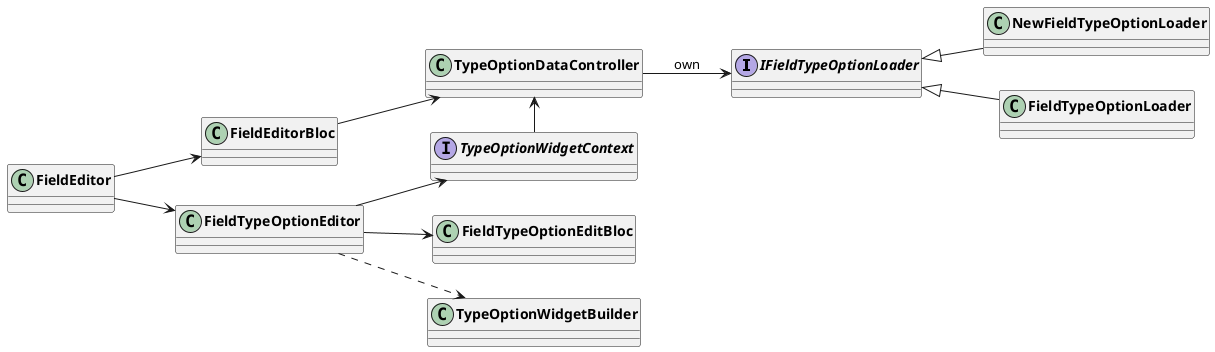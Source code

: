 
@startuml Field Editor
skinparam classFontStyle Bold
skinparam ActivityBackgroundColor Silver
skinparam ActivityBorderColor DimGray
left to right direction

interface IFieldTypeOptionLoader
interface TypeOptionWidgetContext

FieldEditor --> FieldEditorBloc
FieldEditor --> FieldTypeOptionEditor

'loader
FieldEditorBloc --> TypeOptionDataController
TypeOptionDataController --> IFieldTypeOptionLoader: own
NewFieldTypeOptionLoader -u-|> IFieldTypeOptionLoader
FieldTypeOptionLoader -u-|> IFieldTypeOptionLoader

'editor
FieldTypeOptionEditor --> FieldTypeOptionEditBloc
FieldTypeOptionEditor --> TypeOptionWidgetContext
FieldTypeOptionEditor ..> TypeOptionWidgetBuilder

'Context
TypeOptionWidgetContext -l-> TypeOptionDataController
@enduml

@startuml Field Type Option Widget Builder
skinparam classFontStyle Bold
skinparam ActivityBackgroundColor Silver
skinparam ActivityBorderColor DimGray
left to right direction

interface TypeOptionWidgetContext
interface TypeOptionDataParser
interface IFieldTypeOptionLoader

TypeOptionWidgetContext --> TypeOptionDataController
TypeOptionDataController --> IFieldTypeOptionLoader
TypeOptionWidgetContext --> TypeOptionDataParser
@enduml

@startuml Field Type Option Widget Builder Impl
skinparam classFontStyle Bold
skinparam ActivityBackgroundColor Silver
skinparam ActivityBorderColor DimGray
left to right direction


DateTypeOptionWidgetBuilder -u-|> TypeOptionWidgetBuilder

NumberTypeOptionWidgetBuilder -u-|> TypeOptionWidgetBuilder

SingleSelectTypeOptionWidgetBuilder -u-|> TypeOptionWidgetBuilder

MultiSelectTypeOptionWidgetBuilder -u-|> TypeOptionWidgetBuilder

RichTextTypeOptionWidgetBuilder -u-|> TypeOptionWidgetBuilder

URLTypeOptionWidgetBuilder -u-|> TypeOptionWidgetBuilder

@enduml


@startuml Field Type Option Editor Data Parser
skinparam classFontStyle Bold
skinparam ActivityBackgroundColor Silver
skinparam ActivityBorderColor DimGray
left to right direction

interface TypeOptionWidgetContext
interface TypeOptionDataParser


'type option builder
CheckboxTypeOptionContext --|> TypeOptionWidgetContext

DateTypeOptionContext --|> TypeOptionWidgetContext

NumberTypeOptionContext --|> TypeOptionWidgetContext

SingleSelectTypeOptionContext --|> TypeOptionWidgetContext

MultiSelectTypeOptionContext --|> TypeOptionWidgetContext


RichTextTypeOptionContext --|> TypeOptionWidgetContext

URLTypeOptionContext --|> TypeOptionWidgetContext

TypeOptionWidgetContext --> TypeOptionDataParser
DateTypeOptionDataParser -u-|> TypeOptionDataParser
MultiSelectTypeOptionDataParser -u-|> TypeOptionDataParser
NumberTypeOptionDataParser -u-|> TypeOptionDataParser
SingleSelectTypeOptionDataParser -u-|> TypeOptionDataParser
CheckboxTypeOptionDataParser -u-|> TypeOptionDataParser
RichTextTypeOptionDataParser -u-|> TypeOptionDataParser
URLTypeOptionDataParser -u-|> TypeOptionDataParser
@enduml

